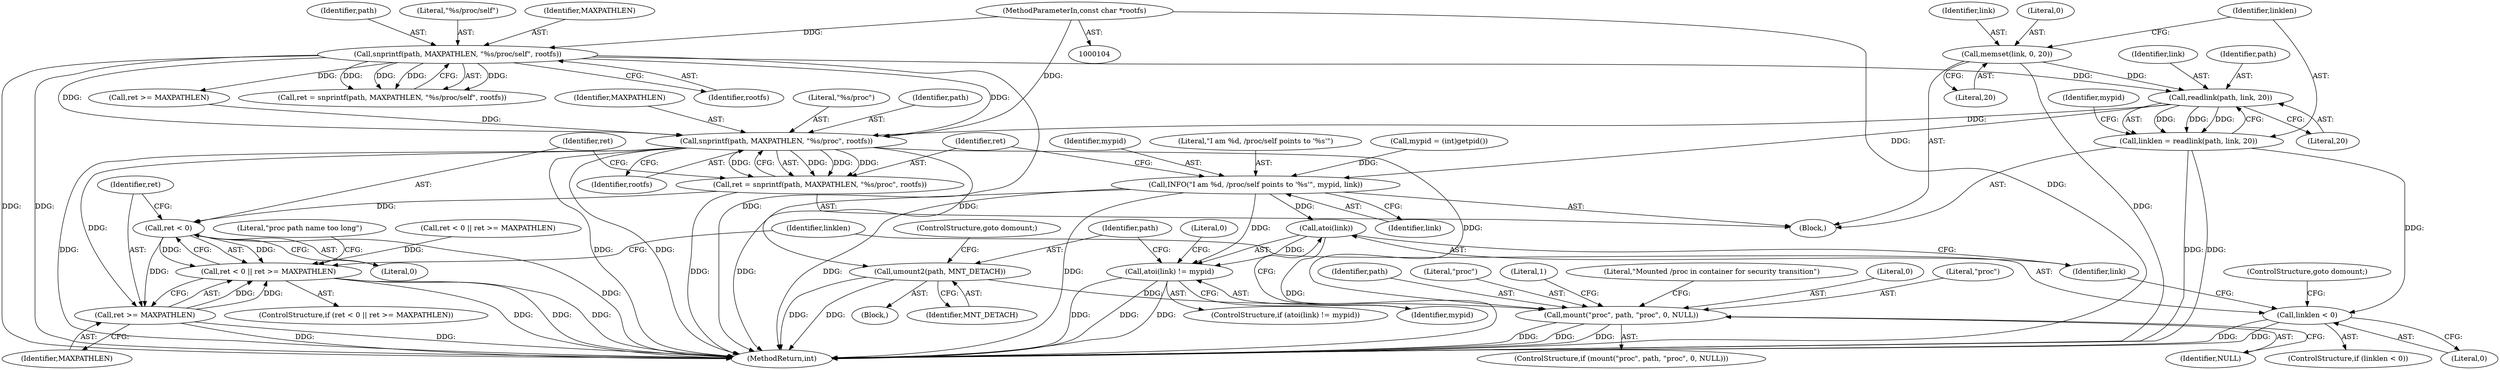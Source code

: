 digraph "0_lxc_592fd47a6245508b79fe6ac819fe6d3b2c1289be_12@API" {
"1000139" [label="(Call,readlink(path, link, 20))"];
"1000114" [label="(Call,snprintf(path, MAXPATHLEN, \"%s/proc/self\", rootfs))"];
"1000105" [label="(MethodParameterIn,const char *rootfs)"];
"1000133" [label="(Call,memset(link, 0, 20))"];
"1000137" [label="(Call,linklen = readlink(path, link, 20))"];
"1000174" [label="(Call,linklen < 0)"];
"1000148" [label="(Call,INFO(\"I am %d, /proc/self points to '%s'\", mypid, link))"];
"1000180" [label="(Call,atoi(link))"];
"1000179" [label="(Call,atoi(link) != mypid)"];
"1000154" [label="(Call,snprintf(path, MAXPATHLEN, \"%s/proc\", rootfs))"];
"1000152" [label="(Call,ret = snprintf(path, MAXPATHLEN, \"%s/proc\", rootfs))"];
"1000161" [label="(Call,ret < 0)"];
"1000160" [label="(Call,ret < 0 || ret >= MAXPATHLEN)"];
"1000164" [label="(Call,ret >= MAXPATHLEN)"];
"1000184" [label="(Call,umount2(path, MNT_DETACH))"];
"1000192" [label="(Call,mount(\"proc\", path, \"proc\", 0, NULL))"];
"1000193" [label="(Literal,\"proc\")"];
"1000142" [label="(Literal,20)"];
"1000118" [label="(Identifier,rootfs)"];
"1000183" [label="(Block,)"];
"1000175" [label="(Identifier,linklen)"];
"1000139" [label="(Call,readlink(path, link, 20))"];
"1000149" [label="(Literal,\"I am %d, /proc/self points to '%s'\")"];
"1000158" [label="(Identifier,rootfs)"];
"1000161" [label="(Call,ret < 0)"];
"1000200" [label="(Literal,1)"];
"1000165" [label="(Identifier,ret)"];
"1000163" [label="(Literal,0)"];
"1000114" [label="(Call,snprintf(path, MAXPATHLEN, \"%s/proc/self\", rootfs))"];
"1000202" [label="(Literal,\"Mounted /proc in container for security transition\")"];
"1000169" [label="(Literal,\"proc path name too long\")"];
"1000160" [label="(Call,ret < 0 || ret >= MAXPATHLEN)"];
"1000106" [label="(Block,)"];
"1000159" [label="(ControlStructure,if (ret < 0 || ret >= MAXPATHLEN))"];
"1000162" [label="(Identifier,ret)"];
"1000105" [label="(MethodParameterIn,const char *rootfs)"];
"1000120" [label="(Call,ret < 0 || ret >= MAXPATHLEN)"];
"1000156" [label="(Identifier,MAXPATHLEN)"];
"1000143" [label="(Call,mypid = (int)getpid())"];
"1000180" [label="(Call,atoi(link))"];
"1000157" [label="(Literal,\"%s/proc\")"];
"1000134" [label="(Identifier,link)"];
"1000115" [label="(Identifier,path)"];
"1000140" [label="(Identifier,path)"];
"1000144" [label="(Identifier,mypid)"];
"1000173" [label="(ControlStructure,if (linklen < 0))"];
"1000189" [label="(Literal,0)"];
"1000153" [label="(Identifier,ret)"];
"1000155" [label="(Identifier,path)"];
"1000186" [label="(Identifier,MNT_DETACH)"];
"1000117" [label="(Literal,\"%s/proc/self\")"];
"1000141" [label="(Identifier,link)"];
"1000174" [label="(Call,linklen < 0)"];
"1000176" [label="(Literal,0)"];
"1000150" [label="(Identifier,mypid)"];
"1000185" [label="(Identifier,path)"];
"1000135" [label="(Literal,0)"];
"1000181" [label="(Identifier,link)"];
"1000124" [label="(Call,ret >= MAXPATHLEN)"];
"1000166" [label="(Identifier,MAXPATHLEN)"];
"1000136" [label="(Literal,20)"];
"1000116" [label="(Identifier,MAXPATHLEN)"];
"1000133" [label="(Call,memset(link, 0, 20))"];
"1000187" [label="(ControlStructure,goto domount;)"];
"1000184" [label="(Call,umount2(path, MNT_DETACH))"];
"1000192" [label="(Call,mount(\"proc\", path, \"proc\", 0, NULL))"];
"1000191" [label="(ControlStructure,if (mount(\"proc\", path, \"proc\", 0, NULL)))"];
"1000196" [label="(Literal,0)"];
"1000178" [label="(ControlStructure,if (atoi(link) != mypid))"];
"1000177" [label="(ControlStructure,goto domount;)"];
"1000152" [label="(Call,ret = snprintf(path, MAXPATHLEN, \"%s/proc\", rootfs))"];
"1000138" [label="(Identifier,linklen)"];
"1000164" [label="(Call,ret >= MAXPATHLEN)"];
"1000205" [label="(MethodReturn,int)"];
"1000112" [label="(Call,ret = snprintf(path, MAXPATHLEN, \"%s/proc/self\", rootfs))"];
"1000182" [label="(Identifier,mypid)"];
"1000179" [label="(Call,atoi(link) != mypid)"];
"1000137" [label="(Call,linklen = readlink(path, link, 20))"];
"1000197" [label="(Identifier,NULL)"];
"1000195" [label="(Literal,\"proc\")"];
"1000148" [label="(Call,INFO(\"I am %d, /proc/self points to '%s'\", mypid, link))"];
"1000154" [label="(Call,snprintf(path, MAXPATHLEN, \"%s/proc\", rootfs))"];
"1000194" [label="(Identifier,path)"];
"1000151" [label="(Identifier,link)"];
"1000139" -> "1000137"  [label="AST: "];
"1000139" -> "1000142"  [label="CFG: "];
"1000140" -> "1000139"  [label="AST: "];
"1000141" -> "1000139"  [label="AST: "];
"1000142" -> "1000139"  [label="AST: "];
"1000137" -> "1000139"  [label="CFG: "];
"1000139" -> "1000137"  [label="DDG: "];
"1000139" -> "1000137"  [label="DDG: "];
"1000139" -> "1000137"  [label="DDG: "];
"1000114" -> "1000139"  [label="DDG: "];
"1000133" -> "1000139"  [label="DDG: "];
"1000139" -> "1000148"  [label="DDG: "];
"1000139" -> "1000154"  [label="DDG: "];
"1000114" -> "1000112"  [label="AST: "];
"1000114" -> "1000118"  [label="CFG: "];
"1000115" -> "1000114"  [label="AST: "];
"1000116" -> "1000114"  [label="AST: "];
"1000117" -> "1000114"  [label="AST: "];
"1000118" -> "1000114"  [label="AST: "];
"1000112" -> "1000114"  [label="CFG: "];
"1000114" -> "1000205"  [label="DDG: "];
"1000114" -> "1000205"  [label="DDG: "];
"1000114" -> "1000205"  [label="DDG: "];
"1000114" -> "1000112"  [label="DDG: "];
"1000114" -> "1000112"  [label="DDG: "];
"1000114" -> "1000112"  [label="DDG: "];
"1000114" -> "1000112"  [label="DDG: "];
"1000105" -> "1000114"  [label="DDG: "];
"1000114" -> "1000124"  [label="DDG: "];
"1000114" -> "1000154"  [label="DDG: "];
"1000114" -> "1000154"  [label="DDG: "];
"1000105" -> "1000104"  [label="AST: "];
"1000105" -> "1000205"  [label="DDG: "];
"1000105" -> "1000154"  [label="DDG: "];
"1000133" -> "1000106"  [label="AST: "];
"1000133" -> "1000136"  [label="CFG: "];
"1000134" -> "1000133"  [label="AST: "];
"1000135" -> "1000133"  [label="AST: "];
"1000136" -> "1000133"  [label="AST: "];
"1000138" -> "1000133"  [label="CFG: "];
"1000133" -> "1000205"  [label="DDG: "];
"1000137" -> "1000106"  [label="AST: "];
"1000138" -> "1000137"  [label="AST: "];
"1000144" -> "1000137"  [label="CFG: "];
"1000137" -> "1000205"  [label="DDG: "];
"1000137" -> "1000205"  [label="DDG: "];
"1000137" -> "1000174"  [label="DDG: "];
"1000174" -> "1000173"  [label="AST: "];
"1000174" -> "1000176"  [label="CFG: "];
"1000175" -> "1000174"  [label="AST: "];
"1000176" -> "1000174"  [label="AST: "];
"1000177" -> "1000174"  [label="CFG: "];
"1000181" -> "1000174"  [label="CFG: "];
"1000174" -> "1000205"  [label="DDG: "];
"1000174" -> "1000205"  [label="DDG: "];
"1000148" -> "1000106"  [label="AST: "];
"1000148" -> "1000151"  [label="CFG: "];
"1000149" -> "1000148"  [label="AST: "];
"1000150" -> "1000148"  [label="AST: "];
"1000151" -> "1000148"  [label="AST: "];
"1000153" -> "1000148"  [label="CFG: "];
"1000148" -> "1000205"  [label="DDG: "];
"1000148" -> "1000205"  [label="DDG: "];
"1000148" -> "1000205"  [label="DDG: "];
"1000143" -> "1000148"  [label="DDG: "];
"1000148" -> "1000180"  [label="DDG: "];
"1000148" -> "1000179"  [label="DDG: "];
"1000180" -> "1000179"  [label="AST: "];
"1000180" -> "1000181"  [label="CFG: "];
"1000181" -> "1000180"  [label="AST: "];
"1000182" -> "1000180"  [label="CFG: "];
"1000180" -> "1000205"  [label="DDG: "];
"1000180" -> "1000179"  [label="DDG: "];
"1000179" -> "1000178"  [label="AST: "];
"1000179" -> "1000182"  [label="CFG: "];
"1000182" -> "1000179"  [label="AST: "];
"1000185" -> "1000179"  [label="CFG: "];
"1000189" -> "1000179"  [label="CFG: "];
"1000179" -> "1000205"  [label="DDG: "];
"1000179" -> "1000205"  [label="DDG: "];
"1000179" -> "1000205"  [label="DDG: "];
"1000154" -> "1000152"  [label="AST: "];
"1000154" -> "1000158"  [label="CFG: "];
"1000155" -> "1000154"  [label="AST: "];
"1000156" -> "1000154"  [label="AST: "];
"1000157" -> "1000154"  [label="AST: "];
"1000158" -> "1000154"  [label="AST: "];
"1000152" -> "1000154"  [label="CFG: "];
"1000154" -> "1000205"  [label="DDG: "];
"1000154" -> "1000205"  [label="DDG: "];
"1000154" -> "1000205"  [label="DDG: "];
"1000154" -> "1000152"  [label="DDG: "];
"1000154" -> "1000152"  [label="DDG: "];
"1000154" -> "1000152"  [label="DDG: "];
"1000154" -> "1000152"  [label="DDG: "];
"1000124" -> "1000154"  [label="DDG: "];
"1000154" -> "1000164"  [label="DDG: "];
"1000154" -> "1000184"  [label="DDG: "];
"1000154" -> "1000192"  [label="DDG: "];
"1000152" -> "1000106"  [label="AST: "];
"1000153" -> "1000152"  [label="AST: "];
"1000162" -> "1000152"  [label="CFG: "];
"1000152" -> "1000205"  [label="DDG: "];
"1000152" -> "1000161"  [label="DDG: "];
"1000161" -> "1000160"  [label="AST: "];
"1000161" -> "1000163"  [label="CFG: "];
"1000162" -> "1000161"  [label="AST: "];
"1000163" -> "1000161"  [label="AST: "];
"1000165" -> "1000161"  [label="CFG: "];
"1000160" -> "1000161"  [label="CFG: "];
"1000161" -> "1000205"  [label="DDG: "];
"1000161" -> "1000160"  [label="DDG: "];
"1000161" -> "1000160"  [label="DDG: "];
"1000161" -> "1000164"  [label="DDG: "];
"1000160" -> "1000159"  [label="AST: "];
"1000160" -> "1000164"  [label="CFG: "];
"1000164" -> "1000160"  [label="AST: "];
"1000169" -> "1000160"  [label="CFG: "];
"1000175" -> "1000160"  [label="CFG: "];
"1000160" -> "1000205"  [label="DDG: "];
"1000160" -> "1000205"  [label="DDG: "];
"1000160" -> "1000205"  [label="DDG: "];
"1000120" -> "1000160"  [label="DDG: "];
"1000164" -> "1000160"  [label="DDG: "];
"1000164" -> "1000160"  [label="DDG: "];
"1000164" -> "1000166"  [label="CFG: "];
"1000165" -> "1000164"  [label="AST: "];
"1000166" -> "1000164"  [label="AST: "];
"1000164" -> "1000205"  [label="DDG: "];
"1000164" -> "1000205"  [label="DDG: "];
"1000184" -> "1000183"  [label="AST: "];
"1000184" -> "1000186"  [label="CFG: "];
"1000185" -> "1000184"  [label="AST: "];
"1000186" -> "1000184"  [label="AST: "];
"1000187" -> "1000184"  [label="CFG: "];
"1000184" -> "1000205"  [label="DDG: "];
"1000184" -> "1000205"  [label="DDG: "];
"1000184" -> "1000192"  [label="DDG: "];
"1000192" -> "1000191"  [label="AST: "];
"1000192" -> "1000197"  [label="CFG: "];
"1000193" -> "1000192"  [label="AST: "];
"1000194" -> "1000192"  [label="AST: "];
"1000195" -> "1000192"  [label="AST: "];
"1000196" -> "1000192"  [label="AST: "];
"1000197" -> "1000192"  [label="AST: "];
"1000200" -> "1000192"  [label="CFG: "];
"1000202" -> "1000192"  [label="CFG: "];
"1000192" -> "1000205"  [label="DDG: "];
"1000192" -> "1000205"  [label="DDG: "];
"1000192" -> "1000205"  [label="DDG: "];
}
